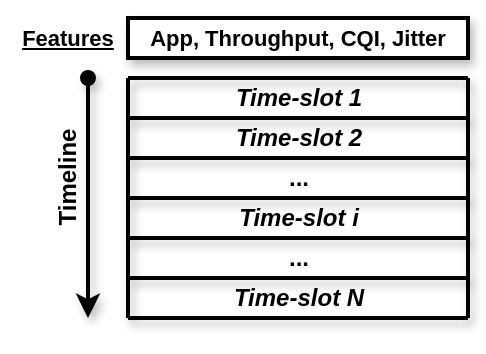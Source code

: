 <mxfile version="16.6.5" type="device"><diagram id="YgQc1Yitc3IOVhMCwI18" name="Page-1"><mxGraphModel dx="740" dy="435" grid="1" gridSize="10" guides="1" tooltips="1" connect="1" arrows="1" fold="1" page="1" pageScale="1" pageWidth="827" pageHeight="1169" math="0" shadow="0"><root><mxCell id="0"/><mxCell id="1" parent="0"/><mxCell id="NKEh7567bBLtqq_-nYAu-1" value="" style="endArrow=none;html=1;rounded=1;jumpStyle=none;shadow=1;endSize=6;strokeWidth=2;" edge="1" parent="1"><mxGeometry width="50" height="50" relative="1" as="geometry"><mxPoint x="200" y="200" as="sourcePoint"/><mxPoint x="200" y="80" as="targetPoint"/></mxGeometry></mxCell><mxCell id="NKEh7567bBLtqq_-nYAu-2" value="" style="endArrow=none;html=1;rounded=1;jumpStyle=none;shadow=1;endSize=6;strokeWidth=2;" edge="1" parent="1"><mxGeometry width="50" height="50" relative="1" as="geometry"><mxPoint x="200" y="80" as="sourcePoint"/><mxPoint x="370" y="80" as="targetPoint"/></mxGeometry></mxCell><mxCell id="NKEh7567bBLtqq_-nYAu-3" value="" style="endArrow=none;html=1;rounded=1;jumpStyle=none;shadow=1;endSize=6;strokeWidth=2;" edge="1" parent="1"><mxGeometry width="50" height="50" relative="1" as="geometry"><mxPoint x="200" y="100" as="sourcePoint"/><mxPoint x="370" y="100" as="targetPoint"/></mxGeometry></mxCell><mxCell id="NKEh7567bBLtqq_-nYAu-4" value="" style="endArrow=none;html=1;rounded=1;jumpStyle=none;shadow=1;endSize=6;strokeWidth=2;" edge="1" parent="1"><mxGeometry width="50" height="50" relative="1" as="geometry"><mxPoint x="200" y="120" as="sourcePoint"/><mxPoint x="370" y="120" as="targetPoint"/></mxGeometry></mxCell><mxCell id="NKEh7567bBLtqq_-nYAu-5" value="" style="endArrow=none;html=1;rounded=1;jumpStyle=none;shadow=1;endSize=6;strokeWidth=2;" edge="1" parent="1"><mxGeometry width="50" height="50" relative="1" as="geometry"><mxPoint x="200" y="140" as="sourcePoint"/><mxPoint x="370" y="140" as="targetPoint"/></mxGeometry></mxCell><mxCell id="NKEh7567bBLtqq_-nYAu-6" value="" style="endArrow=none;html=1;rounded=1;jumpStyle=none;shadow=1;endSize=6;strokeWidth=2;" edge="1" parent="1"><mxGeometry width="50" height="50" relative="1" as="geometry"><mxPoint x="200" y="160" as="sourcePoint"/><mxPoint x="370" y="160" as="targetPoint"/></mxGeometry></mxCell><mxCell id="NKEh7567bBLtqq_-nYAu-7" value="" style="endArrow=none;html=1;rounded=1;jumpStyle=none;shadow=1;endSize=6;strokeWidth=2;" edge="1" parent="1"><mxGeometry width="50" height="50" relative="1" as="geometry"><mxPoint x="200" y="180" as="sourcePoint"/><mxPoint x="370" y="180" as="targetPoint"/></mxGeometry></mxCell><mxCell id="NKEh7567bBLtqq_-nYAu-8" value="" style="endArrow=none;html=1;rounded=1;jumpStyle=none;shadow=1;endSize=6;strokeWidth=2;" edge="1" parent="1"><mxGeometry width="50" height="50" relative="1" as="geometry"><mxPoint x="200" y="200" as="sourcePoint"/><mxPoint x="370" y="200" as="targetPoint"/></mxGeometry></mxCell><mxCell id="NKEh7567bBLtqq_-nYAu-10" value="" style="endArrow=none;html=1;rounded=1;jumpStyle=none;shadow=1;endSize=6;strokeWidth=2;" edge="1" parent="1"><mxGeometry width="50" height="50" relative="1" as="geometry"><mxPoint x="370" y="200" as="sourcePoint"/><mxPoint x="370" y="80" as="targetPoint"/></mxGeometry></mxCell><mxCell id="NKEh7567bBLtqq_-nYAu-12" value="&lt;i&gt;&lt;b&gt;Time-slot 1&lt;/b&gt;&lt;/i&gt;" style="text;html=1;align=center;verticalAlign=middle;resizable=0;points=[];autosize=1;strokeColor=none;fillColor=none;" vertex="1" parent="1"><mxGeometry x="245" y="80" width="80" height="20" as="geometry"/></mxCell><mxCell id="NKEh7567bBLtqq_-nYAu-13" value="&lt;i&gt;&lt;b&gt;Time-slot 2&lt;/b&gt;&lt;/i&gt;" style="text;html=1;align=center;verticalAlign=middle;resizable=0;points=[];autosize=1;strokeColor=none;fillColor=none;" vertex="1" parent="1"><mxGeometry x="245" y="100" width="80" height="20" as="geometry"/></mxCell><mxCell id="NKEh7567bBLtqq_-nYAu-14" value="&lt;b&gt;...&lt;/b&gt;" style="text;html=1;align=center;verticalAlign=middle;resizable=0;points=[];autosize=1;strokeColor=none;fillColor=none;" vertex="1" parent="1"><mxGeometry x="270" y="120" width="30" height="20" as="geometry"/></mxCell><mxCell id="NKEh7567bBLtqq_-nYAu-15" value="&lt;i&gt;&lt;b&gt;Time-slot i&lt;/b&gt;&lt;/i&gt;" style="text;html=1;align=center;verticalAlign=middle;resizable=0;points=[];autosize=1;strokeColor=none;fillColor=none;" vertex="1" parent="1"><mxGeometry x="245" y="140" width="80" height="20" as="geometry"/></mxCell><mxCell id="NKEh7567bBLtqq_-nYAu-17" value="&lt;b&gt;...&lt;/b&gt;" style="text;html=1;align=center;verticalAlign=middle;resizable=0;points=[];autosize=1;strokeColor=none;fillColor=none;" vertex="1" parent="1"><mxGeometry x="270" y="160" width="30" height="20" as="geometry"/></mxCell><mxCell id="NKEh7567bBLtqq_-nYAu-20" value="&lt;i&gt;&lt;b&gt;Time-slot N&lt;/b&gt;&lt;/i&gt;" style="text;html=1;align=center;verticalAlign=middle;resizable=0;points=[];autosize=1;strokeColor=none;fillColor=none;" vertex="1" parent="1"><mxGeometry x="245" y="180" width="80" height="20" as="geometry"/></mxCell><mxCell id="NKEh7567bBLtqq_-nYAu-21" value="" style="endArrow=classic;html=1;rounded=1;shadow=1;sketch=0;endSize=6;strokeWidth=2;jumpStyle=none;startArrow=oval;startFill=1;" edge="1" parent="1"><mxGeometry width="50" height="50" relative="1" as="geometry"><mxPoint x="180" y="80" as="sourcePoint"/><mxPoint x="180" y="200" as="targetPoint"/></mxGeometry></mxCell><mxCell id="NKEh7567bBLtqq_-nYAu-22" value="&lt;b&gt;Timeline&lt;/b&gt;" style="text;html=1;align=center;verticalAlign=middle;resizable=0;points=[];autosize=1;strokeColor=none;fillColor=none;rotation=-90;" vertex="1" parent="1"><mxGeometry x="140" y="120" width="60" height="20" as="geometry"/></mxCell><mxCell id="NKEh7567bBLtqq_-nYAu-23" value="&lt;b&gt;&lt;font style=&quot;font-size: 11px&quot;&gt;App, Throughput, CQI, Jitter&lt;/font&gt;&lt;/b&gt;" style="rounded=0;whiteSpace=wrap;html=1;strokeWidth=2;shadow=1;" vertex="1" parent="1"><mxGeometry x="200" y="50" width="170" height="20" as="geometry"/></mxCell><mxCell id="NKEh7567bBLtqq_-nYAu-24" value="&lt;b&gt;&lt;u&gt;Features&lt;/u&gt;&lt;/b&gt;" style="text;html=1;strokeColor=none;fillColor=none;align=center;verticalAlign=middle;whiteSpace=wrap;rounded=0;shadow=1;fontSize=11;" vertex="1" parent="1"><mxGeometry x="140" y="45" width="60" height="30" as="geometry"/></mxCell></root></mxGraphModel></diagram></mxfile>